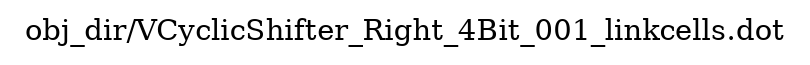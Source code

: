 digraph v3graph {
	graph	[label="obj_dir/VCyclicShifter_Right_4Bit_001_linkcells.dot",
		 labelloc=t, labeljust=l,
		 //size="7.5,10",
		 rankdir=TB];
}
